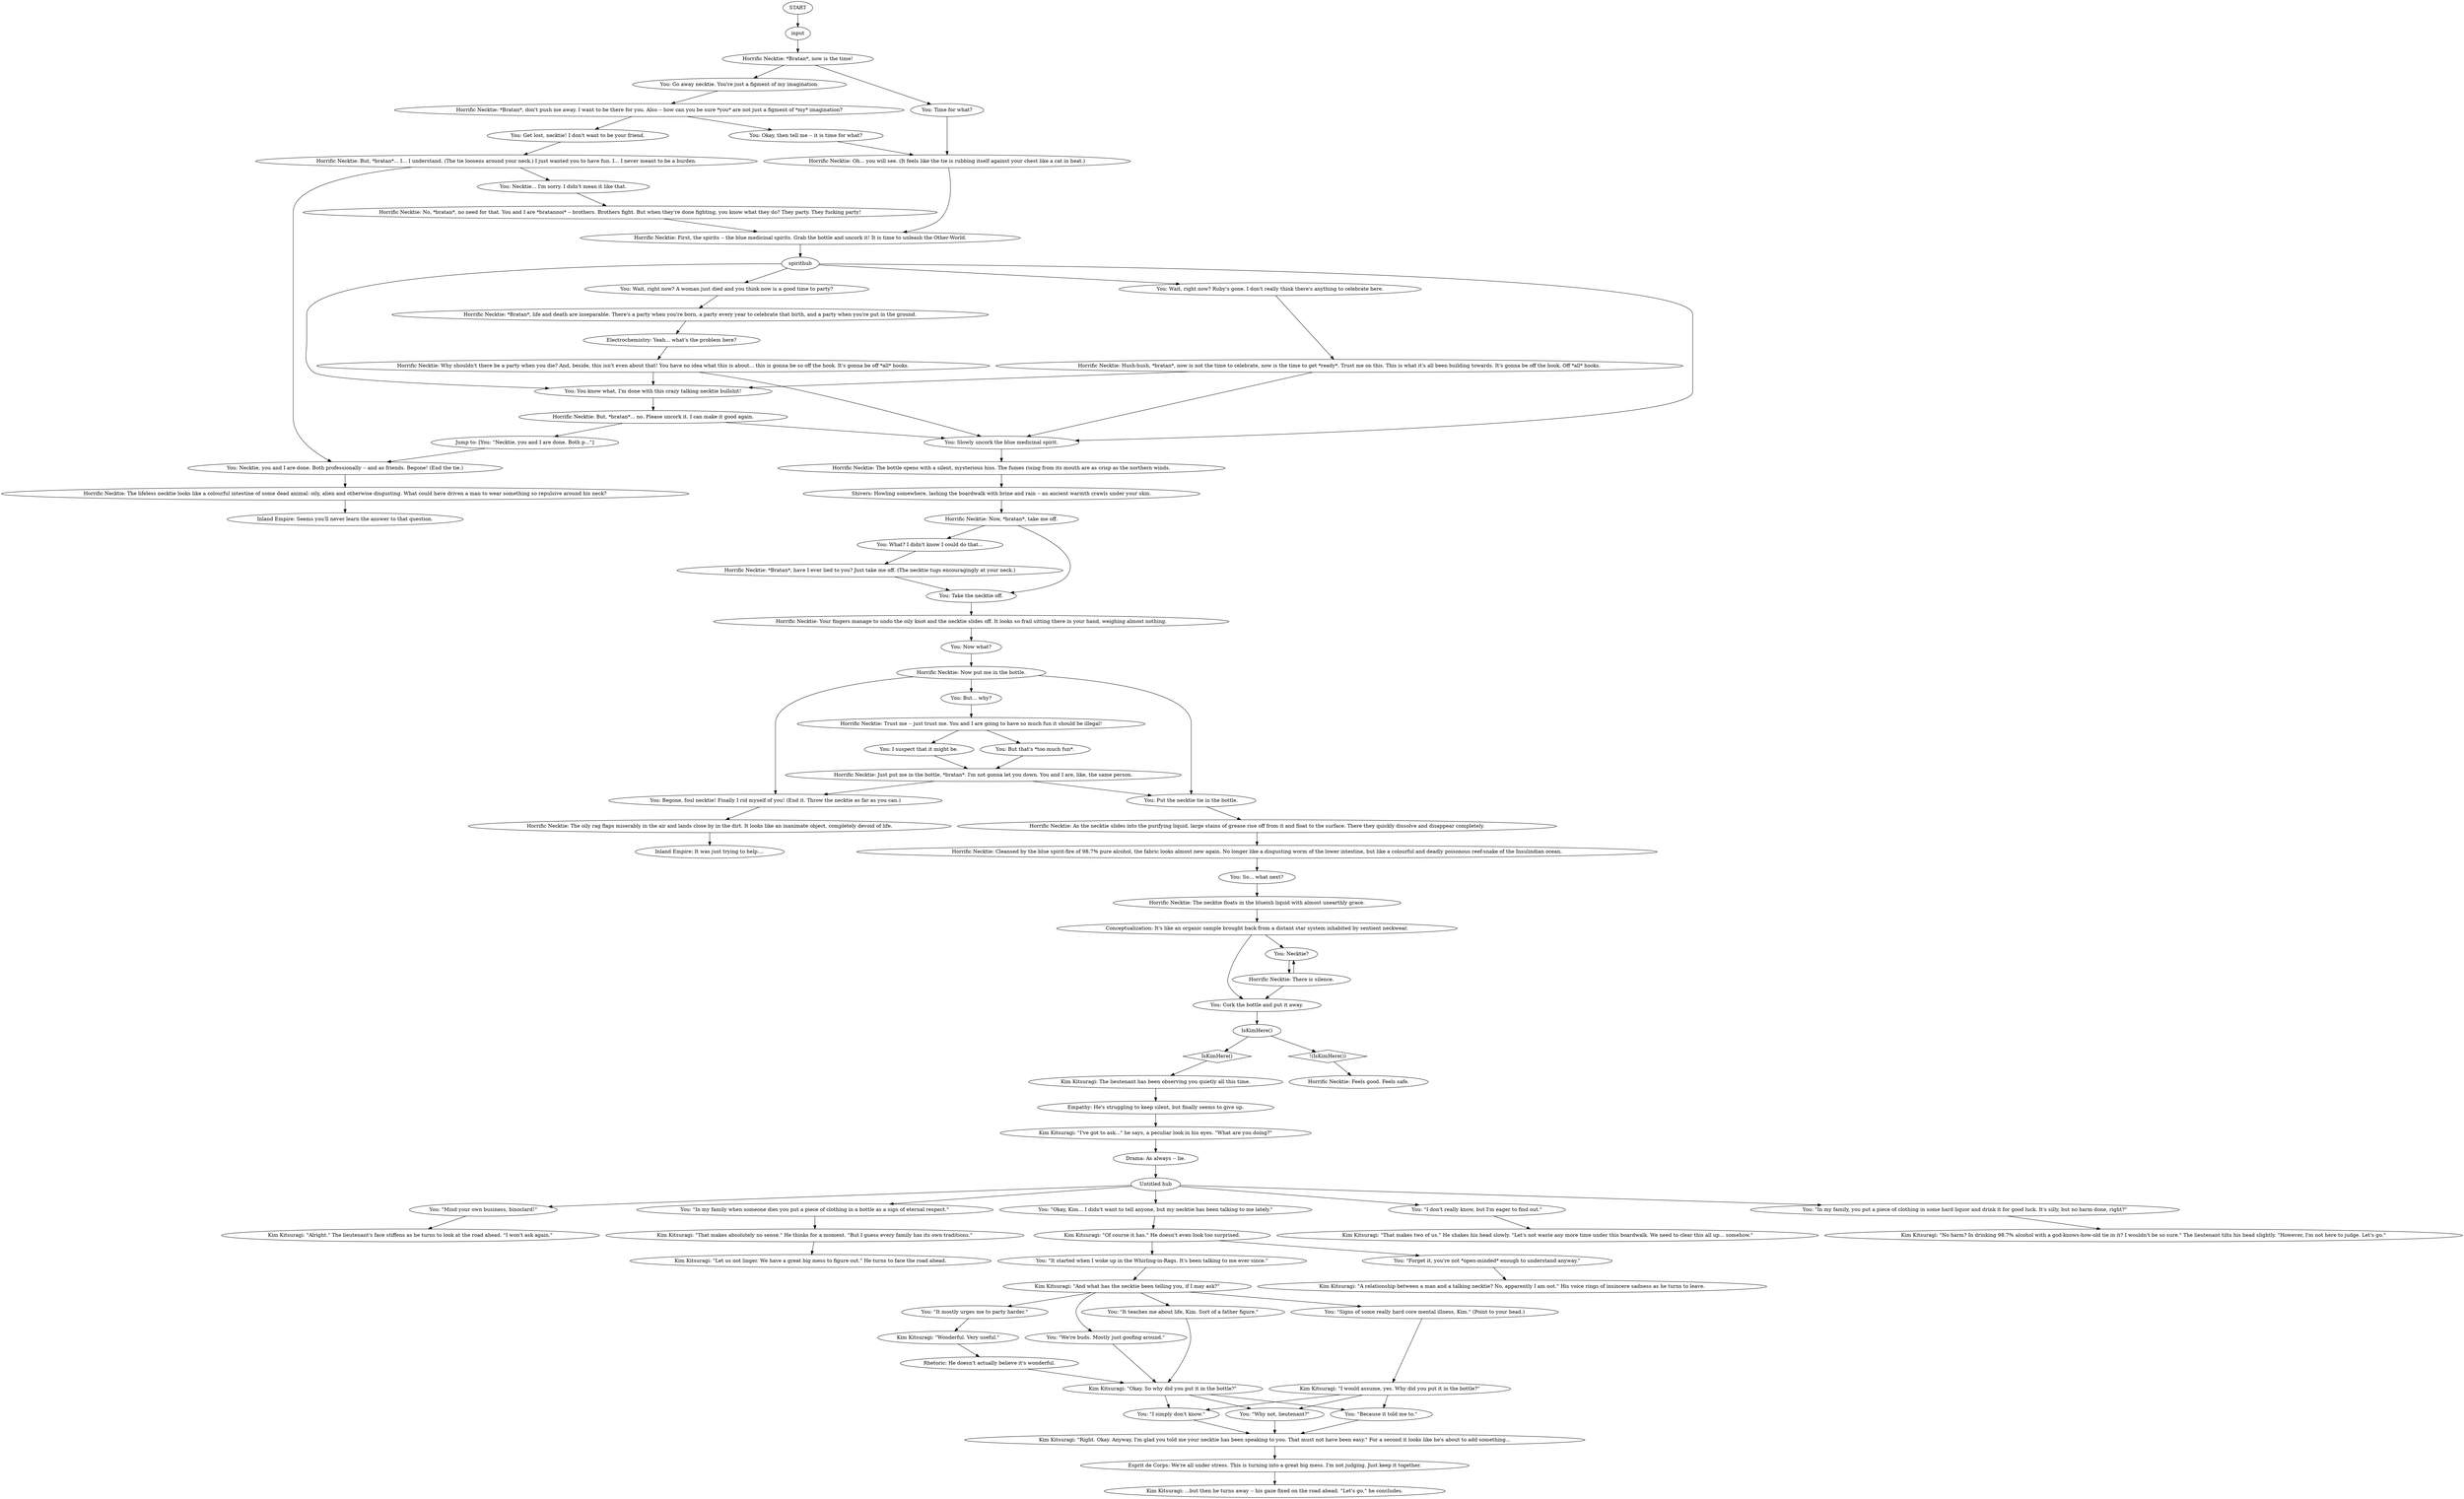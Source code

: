 # LAIR ORB / dark celebration 2
# An afterthought to Ruby's scene whether she kills herself or runs away -- exists outside Ruby by Rosemary as redundancy
# ==================================================
digraph G {
	  0 [label="START"];
	  1 [label="input"];
	  2 [label="Kim Kitsuragi: \"Alright.\" The lieutenant's face stiffens as he turns to look at the road ahead. \"I won't ask again.\""];
	  3 [label="Electrochemistry: Yeah... what's the problem here?"];
	  4 [label="Kim Kitsuragi: \"Of course it has.\" He doesn't even look too surprised."];
	  5 [label="Kim Kitsuragi: ...but then he turns away -- his gaze fixed on the road ahead. \"Let's go,\" he concludes."];
	  6 [label="Esprit de Corps: We're all under stress. This is turning into a great big mess. I'm not judging. Just keep it together."];
	  7 [label="Horrific Necktie: Feels good. Feels safe."];
	  8 [label="Horrific Necktie: The lifeless necktie looks like a colourful intestine of some dead animal: oily, alien and otherwise disgusting. What could have driven a man to wear something so repulsive around his neck?"];
	  9 [label="Empathy: He's struggling to keep silent, but finally seems to give up."];
	  10 [label="Rhetoric: He doesn't actually believe it's wonderful."];
	  11 [label="Horrific Necktie: Hush-hush, *bratan*, now is not the time to celebrate, now is the time to get *ready*. Trust me on this. This is what it's all been building towards. It's gonna be off the hook. Off *all* hooks."];
	  12 [label="You: Now what?"];
	  13 [label="Horrific Necktie: Just put me in the bottle, *bratan*. I'm not gonna let you down. You and I are, like, the same person."];
	  14 [label="Horrific Necktie: No, *bratan*, no need for that. You and I are *bratannoi* -- brothers. Brothers fight. But when they're done fighting, you know what they do? They party. They fucking party!"];
	  15 [label="Kim Kitsuragi: \"That makes absolutely no sense.\" He thinks for a moment. \"But I guess every family has its own traditions.\""];
	  16 [label="You: \"Forget it, you're not *open-minded* enough to understand anyway.\""];
	  17 [label="Kim Kitsuragi: \"I've got to ask...\" he says, a peculiar look in his eyes. \"What are you doing?\""];
	  18 [label="You: \"It mostly urges me to party harder.\""];
	  19 [label="spirithub"];
	  20 [label="You: \"Mind your own business, binoclard!\""];
	  21 [label="Kim Kitsuragi: \"That makes two of us.\" He shakes his head slowly. \"Let's not waste any more time under this boardwalk. We need to clear this all up... somehow.\""];
	  22 [label="You: \"We're buds. Mostly just goofing around.\""];
	  23 [label="You: Cork the bottle and put it away."];
	  24 [label="You: \"It started when I woke up in the Whirling-in-Rags. It's been talking to me ever since.\""];
	  25 [label="Horrific Necktie: *Bratan*, have I ever lied to you? Just take me off. (The necktie tugs encouragingly at your neck.)"];
	  26 [label="You: Begone, foul necktie! Finally I rid myself of you! (End it. Throw the necktie as far as you can.)"];
	  27 [label="Horrific Necktie: The necktie floats in the blueish liquid with almost unearthly grace."];
	  29 [label="Kim Kitsuragi: \"No harm? In drinking 98.7% alcohol with a god-knows-how-old tie in it? I wouldn't be so sure.\" The lieutenant tilts his head slightly. \"However, I'm not here to judge. Let's go.\""];
	  30 [label="You: What? I didn't know I could do that..."];
	  31 [label="You: Get lost, necktie! I don't want to be your friend."];
	  32 [label="Horrific Necktie: *Bratan*, life and death are inseparable. There's a party when you're born, a party every year to celebrate that birth, and a party when you're put in the ground."];
	  33 [label="Untitled hub"];
	  34 [label="Jump to: [You: \"Necktie, you and I are done. Both p...\"]"];
	  35 [label="Kim Kitsuragi: \"Right. Okay. Anyway, I'm glad you told me your necktie has been speaking to you. That must not have been easy.\" For a second it looks like he's about to add something..."];
	  36 [label="You: Take the necktie off."];
	  37 [label="Kim Kitsuragi: \"Okay. So why did you put it in the bottle?\""];
	  38 [label="You: I suspect that it might be."];
	  39 [label="You: So... what next?"];
	  40 [label="You: \"In my family when someone dies you put a piece of clothing in a bottle as a sign of eternal respect.\""];
	  41 [label="Horrific Necktie: But, *bratan*... I... I understand. (The tie loosens around your neck.) I just wanted you to have fun. I... I never meant to be a burden."];
	  42 [label="Shivers: Howling somewhere, lashing the boardwalk with brine and rain -- an ancient warmth crawls under your skin."];
	  43 [label="Kim Kitsuragi: \"And what has the necktie been telling you, if I may ask?\""];
	  44 [label="You: Go away necktie. You're just a figment of my imagination."];
	  45 [label="You: \"Signs of some really hard core mental illness, Kim.\" (Point to your head.)"];
	  46 [label="Kim Kitsuragi: \"I would assume, yes. Why did you put it in the bottle?\""];
	  47 [label="Horrific Necktie: Your fingers manage to undo the oily knot and the necktie slides off. It looks so frail sitting there in your hand, weighing almost nothing."];
	  48 [label="You: Necktie?"];
	  49 [label="Horrific Necktie: Trust me -- just trust me. You and I are going to have so much fun it should be illegal!"];
	  50 [label="You: But that's *too much fun*."];
	  51 [label="Inland Empire: It was just trying to help...."];
	  52 [label="Horrific Necktie: *Bratan*, don't push me away. I want to be there for you. Also -- how can you be sure *you* are not just a figment of *my* imagination?"];
	  53 [label="You: But... why?"];
	  54 [label="You: You know what, I'm done with this crazy talking necktie bullshit!"];
	  55 [label="Conceptualization: It's like an organic sample brought back from a distant star system inhabited by sentient neckwear."];
	  56 [label="Inland Empire: Seems you'll never learn the answer to that question."];
	  57 [label="You: Time for what?"];
	  58 [label="Kim Kitsuragi: \"Let us not linger. We have a great big mess to figure out.\" He turns to face the road ahead."];
	  59 [label="You: \"I simply don't know.\""];
	  60 [label="You: Wait, right now? A woman just died and you think now is a good time to party?"];
	  61 [label="You: Wait, right now? Ruby's gone. I don't really think there's anything to celebrate here."];
	  62 [label="IsKimHere()"];
	  63 [label="IsKimHere()", shape=diamond];
	  64 [label="!(IsKimHere())", shape=diamond];
	  65 [label="You: \"Okay, Kim... I didn't want to tell anyone, but my necktie has been talking to me lately.\""];
	  66 [label="You: Put the necktie tie in the bottle."];
	  67 [label="Kim Kitsuragi: The lieutenant has been observing you quietly all this time."];
	  68 [label="You: Okay, then tell me -- it is time for what?"];
	  69 [label="You: \"Why not, lieutenant?\""];
	  70 [label="Horrific Necktie: Now put me in the bottle."];
	  71 [label="Horrific Necktie: Oh... you will see. (It feels like the tie is rubbing itself against your chest like a cat in heat.)"];
	  72 [label="You: \"I don't really know, but I'm eager to find out.\""];
	  73 [label="You: \"Because it told me to.\""];
	  74 [label="You: \"In my family, you put a piece of clothing in some hard liquor and drink it for good luck. It's silly, but no harm done, right?\""];
	  75 [label="Horrific Necktie: As the necktie slides into the purifying liquid, large stains of grease rise off from it and float to the surface. There they quickly dissolve and disappear completely."];
	  76 [label="You: \"It teaches me about life, Kim. Sort of a father figure.\""];
	  77 [label="Kim Kitsuragi: \"Wonderful. Very useful.\""];
	  78 [label="Kim Kitsuragi: \"A relationship between a man and a talking necktie? No, apparently I am not.\" His voice rings of insincere sadness as he turns to leave."];
	  79 [label="Horrific Necktie: Cleansed by the blue spirit-fire of 98.7% pure alcohol, the fabric looks almost new again. No longer like a disgusting worm of the lower intestine, but like a colourful and deadly poisonous reef-snake of the Insulindian ocean."];
	  80 [label="You: Slowly uncork the blue medicinal spirit."];
	  81 [label="Horrific Necktie: The bottle opens with a silent, mysterious hiss. The fumes rising from its mouth are as crisp as the northern winds."];
	  82 [label="You: Necktie, you and I are done. Both professionally -- and as friends. Begone! (End the tie.)"];
	  83 [label="Horrific Necktie: *Bratan*, now is the time!"];
	  84 [label="Horrific Necktie: First, the spirits -- the blue medicinal spirits. Grab the bottle and uncork it! It is time to unleash the Other-World."];
	  85 [label="Horrific Necktie: There is silence."];
	  86 [label="Horrific Necktie: Why shouldn't there be a party when you die? And, beside, this isn't even about that! You have no idea what this is about... this is gonna be so off the hook. It's gonna be off *all* hooks."];
	  87 [label="Horrific Necktie: But, *bratan*... no. Please uncork it. I can make it good again."];
	  88 [label="Drama: As always -- lie."];
	  89 [label="You: Necktie... I'm sorry. I didn't mean it like that."];
	  90 [label="Horrific Necktie: Now, *bratan*, take me off."];
	  91 [label="Horrific Necktie: The oily rag flaps miserably in the air and lands close by in the dirt. It looks like an inanimate object, completely devoid of life."];
	  0 -> 1
	  1 -> 83
	  3 -> 86
	  4 -> 24
	  4 -> 16
	  6 -> 5
	  8 -> 56
	  9 -> 17
	  10 -> 37
	  11 -> 80
	  11 -> 54
	  12 -> 70
	  13 -> 66
	  13 -> 26
	  14 -> 84
	  15 -> 58
	  16 -> 78
	  17 -> 88
	  18 -> 77
	  19 -> 80
	  19 -> 60
	  19 -> 61
	  19 -> 54
	  20 -> 2
	  22 -> 37
	  23 -> 62
	  24 -> 43
	  25 -> 36
	  26 -> 91
	  27 -> 55
	  30 -> 25
	  31 -> 41
	  32 -> 3
	  33 -> 65
	  33 -> 72
	  33 -> 40
	  33 -> 74
	  33 -> 20
	  34 -> 82
	  35 -> 6
	  36 -> 47
	  37 -> 73
	  37 -> 59
	  37 -> 69
	  38 -> 13
	  39 -> 27
	  40 -> 15
	  41 -> 89
	  41 -> 82
	  42 -> 90
	  43 -> 18
	  43 -> 76
	  43 -> 45
	  43 -> 22
	  44 -> 52
	  45 -> 46
	  46 -> 73
	  46 -> 59
	  46 -> 69
	  47 -> 12
	  48 -> 85
	  49 -> 50
	  49 -> 38
	  50 -> 13
	  52 -> 68
	  52 -> 31
	  53 -> 49
	  54 -> 87
	  55 -> 48
	  55 -> 23
	  57 -> 71
	  59 -> 35
	  60 -> 32
	  61 -> 11
	  62 -> 64
	  62 -> 63
	  63 -> 67
	  64 -> 7
	  65 -> 4
	  66 -> 75
	  67 -> 9
	  68 -> 71
	  69 -> 35
	  70 -> 66
	  70 -> 26
	  70 -> 53
	  71 -> 84
	  72 -> 21
	  73 -> 35
	  74 -> 29
	  75 -> 79
	  76 -> 37
	  77 -> 10
	  79 -> 39
	  80 -> 81
	  81 -> 42
	  82 -> 8
	  83 -> 57
	  83 -> 44
	  84 -> 19
	  85 -> 48
	  85 -> 23
	  86 -> 80
	  86 -> 54
	  87 -> 80
	  87 -> 34
	  88 -> 33
	  89 -> 14
	  90 -> 36
	  90 -> 30
	  91 -> 51
}

